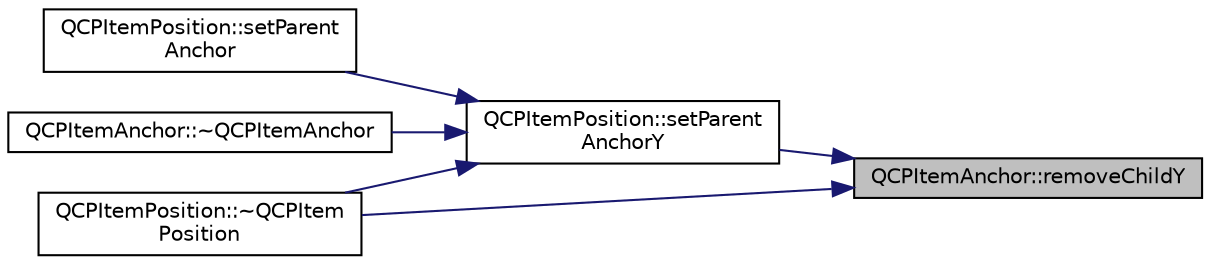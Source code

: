 digraph "QCPItemAnchor::removeChildY"
{
 // LATEX_PDF_SIZE
  edge [fontname="Helvetica",fontsize="10",labelfontname="Helvetica",labelfontsize="10"];
  node [fontname="Helvetica",fontsize="10",shape=record];
  rankdir="RL";
  Node1 [label="QCPItemAnchor::removeChildY",height=0.2,width=0.4,color="black", fillcolor="grey75", style="filled", fontcolor="black",tooltip=" "];
  Node1 -> Node2 [dir="back",color="midnightblue",fontsize="10",style="solid",fontname="Helvetica"];
  Node2 [label="QCPItemPosition::setParent\lAnchorY",height=0.2,width=0.4,color="black", fillcolor="white", style="filled",URL="$classQCPItemPosition.html#add5ec1db9d19cec58a3b5c9e0a0c3f9d",tooltip=" "];
  Node2 -> Node3 [dir="back",color="midnightblue",fontsize="10",style="solid",fontname="Helvetica"];
  Node3 [label="QCPItemPosition::setParent\lAnchor",height=0.2,width=0.4,color="black", fillcolor="white", style="filled",URL="$classQCPItemPosition.html#ac094d67a95d2dceafa0d50b9db3a7e51",tooltip=" "];
  Node2 -> Node4 [dir="back",color="midnightblue",fontsize="10",style="solid",fontname="Helvetica"];
  Node4 [label="QCPItemAnchor::~QCPItemAnchor",height=0.2,width=0.4,color="black", fillcolor="white", style="filled",URL="$classQCPItemAnchor.html#a1868559407600688ee4d1a4621e81ceb",tooltip=" "];
  Node2 -> Node5 [dir="back",color="midnightblue",fontsize="10",style="solid",fontname="Helvetica"];
  Node5 [label="QCPItemPosition::~QCPItem\lPosition",height=0.2,width=0.4,color="black", fillcolor="white", style="filled",URL="$classQCPItemPosition.html#a21f585ffa8d8e3a6ba0cc450701bca5a",tooltip=" "];
  Node1 -> Node5 [dir="back",color="midnightblue",fontsize="10",style="solid",fontname="Helvetica"];
}
